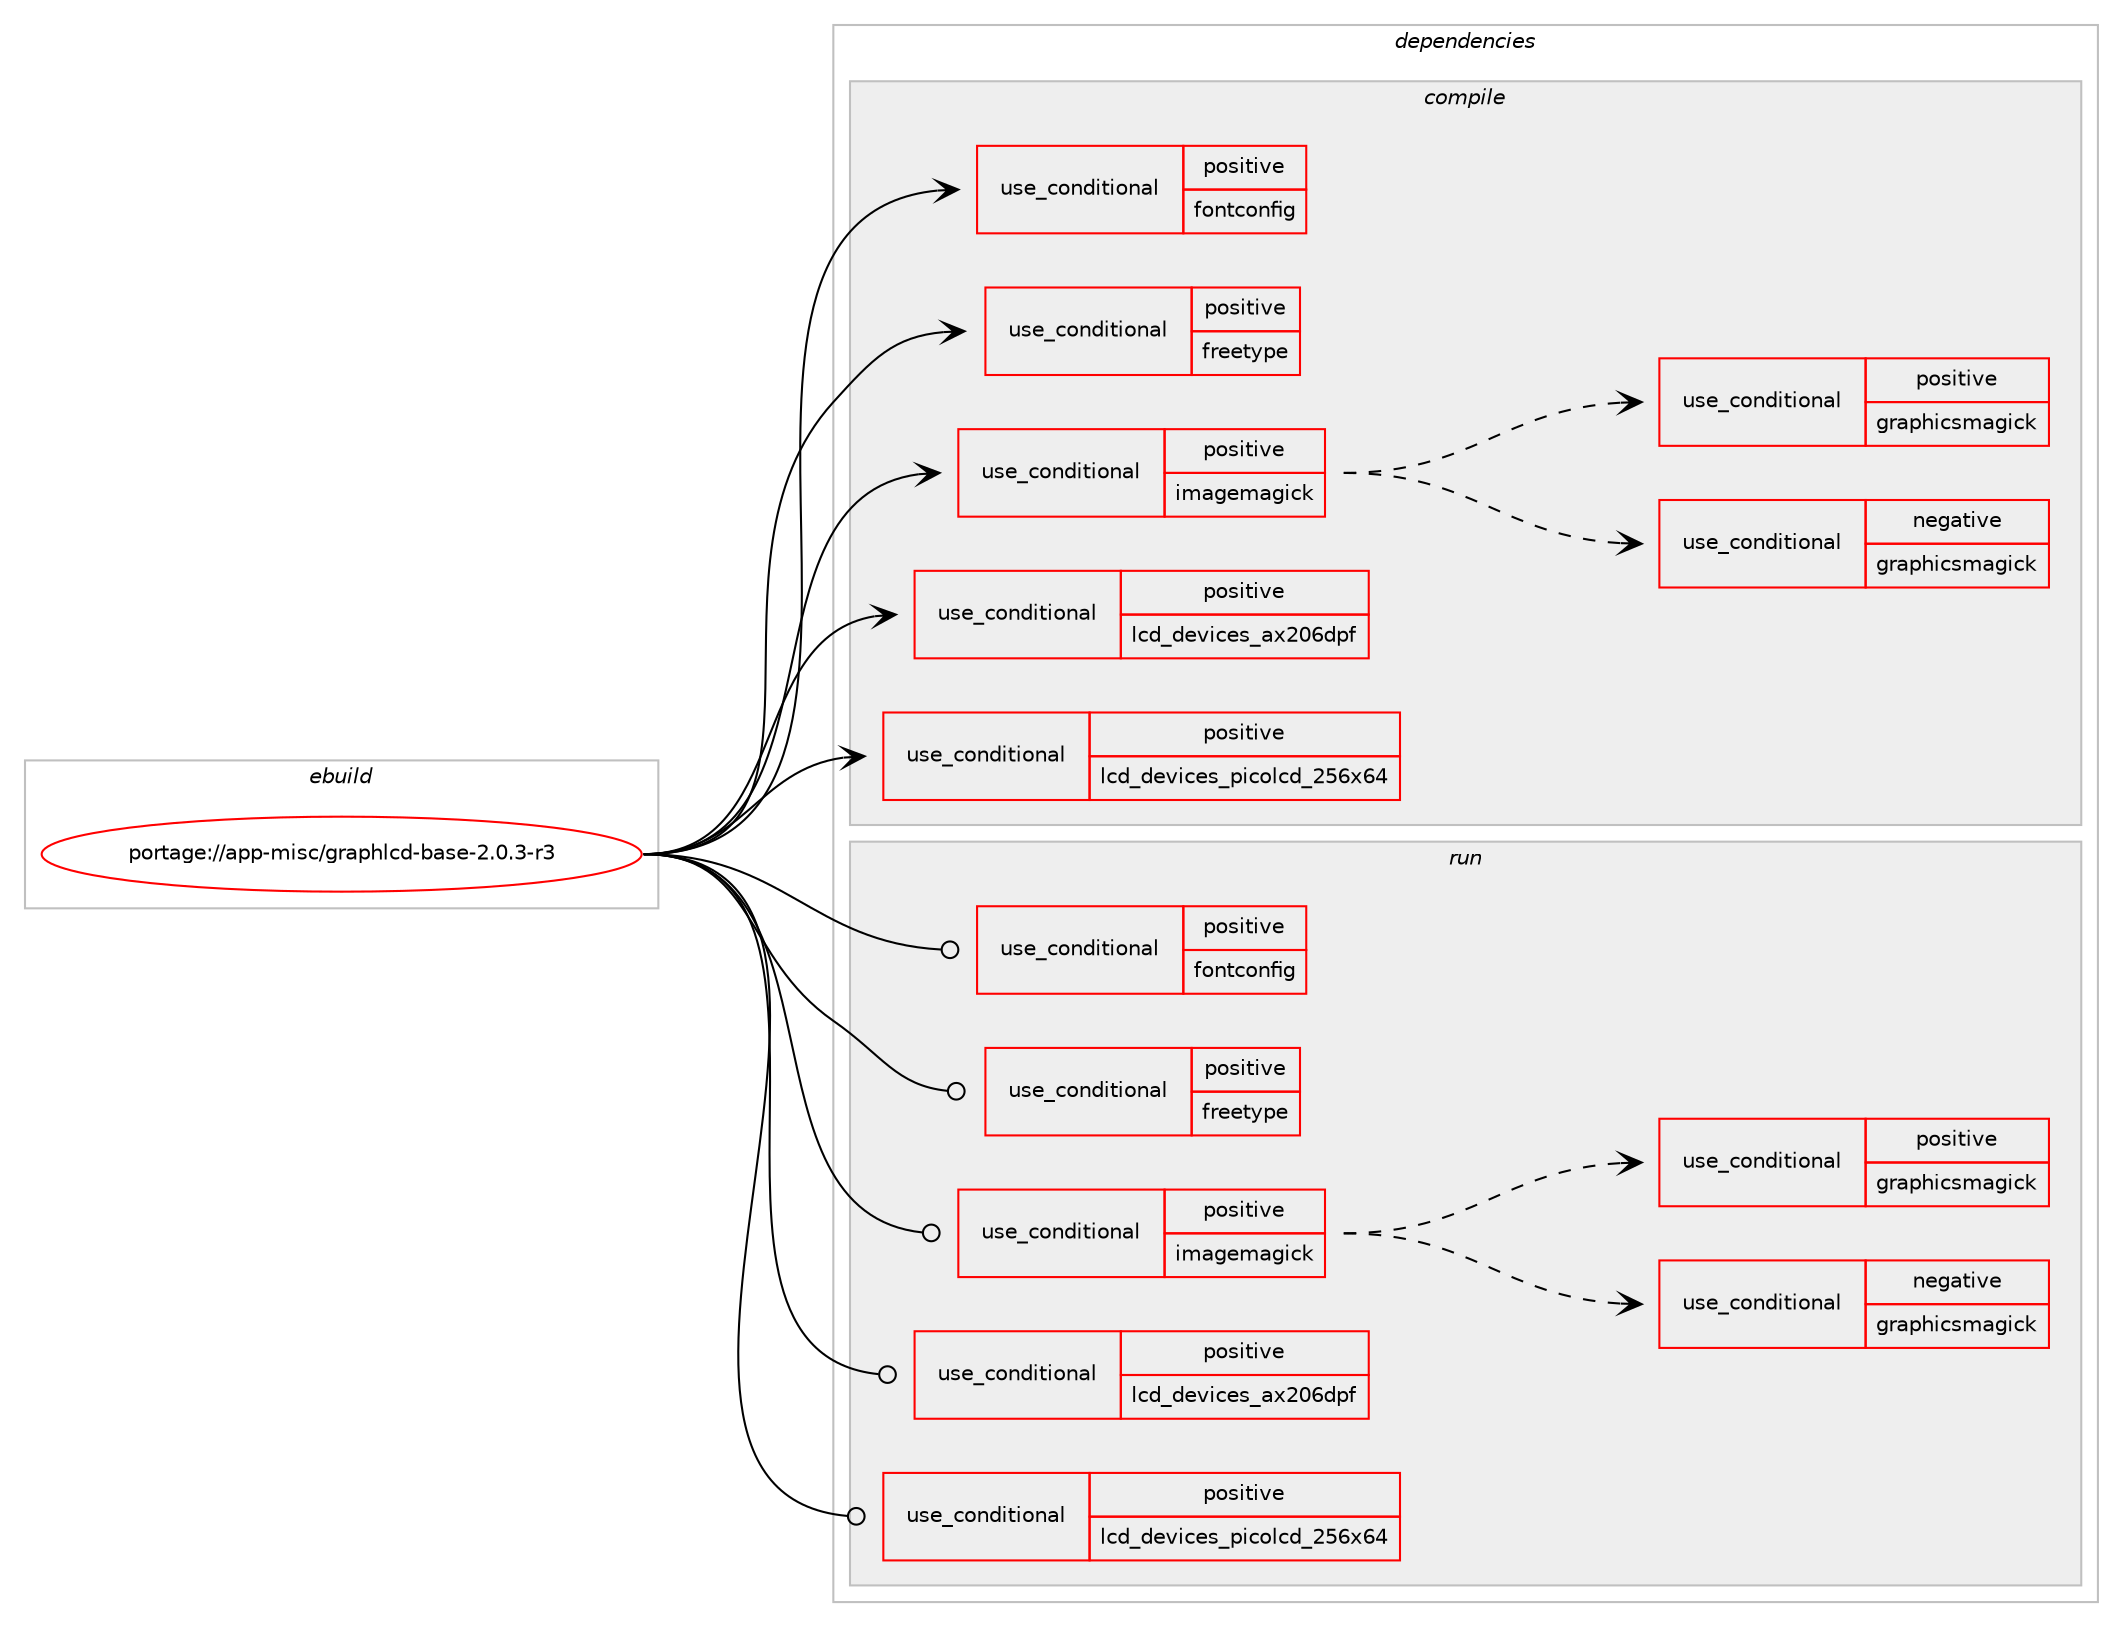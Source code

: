 digraph prolog {

# *************
# Graph options
# *************

newrank=true;
concentrate=true;
compound=true;
graph [rankdir=LR,fontname=Helvetica,fontsize=10,ranksep=1.5];#, ranksep=2.5, nodesep=0.2];
edge  [arrowhead=vee];
node  [fontname=Helvetica,fontsize=10];

# **********
# The ebuild
# **********

subgraph cluster_leftcol {
color=gray;
rank=same;
label=<<i>ebuild</i>>;
id [label="portage://app-misc/graphlcd-base-2.0.3-r3", color=red, width=4, href="../app-misc/graphlcd-base-2.0.3-r3.svg"];
}

# ****************
# The dependencies
# ****************

subgraph cluster_midcol {
color=gray;
label=<<i>dependencies</i>>;
subgraph cluster_compile {
fillcolor="#eeeeee";
style=filled;
label=<<i>compile</i>>;
subgraph cond11581 {
dependency18336 [label=<<TABLE BORDER="0" CELLBORDER="1" CELLSPACING="0" CELLPADDING="4"><TR><TD ROWSPAN="3" CELLPADDING="10">use_conditional</TD></TR><TR><TD>positive</TD></TR><TR><TD>fontconfig</TD></TR></TABLE>>, shape=none, color=red];
# *** BEGIN UNKNOWN DEPENDENCY TYPE (TODO) ***
# dependency18336 -> package_dependency(portage://app-misc/graphlcd-base-2.0.3-r3,install,no,media-libs,fontconfig,none,[,,],[slot(1.0),equal],[])
# *** END UNKNOWN DEPENDENCY TYPE (TODO) ***

}
id:e -> dependency18336:w [weight=20,style="solid",arrowhead="vee"];
subgraph cond11582 {
dependency18337 [label=<<TABLE BORDER="0" CELLBORDER="1" CELLSPACING="0" CELLPADDING="4"><TR><TD ROWSPAN="3" CELLPADDING="10">use_conditional</TD></TR><TR><TD>positive</TD></TR><TR><TD>freetype</TD></TR></TABLE>>, shape=none, color=red];
# *** BEGIN UNKNOWN DEPENDENCY TYPE (TODO) ***
# dependency18337 -> package_dependency(portage://app-misc/graphlcd-base-2.0.3-r3,install,no,media-libs,freetype,none,[,,],[slot(2),equal],[])
# *** END UNKNOWN DEPENDENCY TYPE (TODO) ***

}
id:e -> dependency18337:w [weight=20,style="solid",arrowhead="vee"];
subgraph cond11583 {
dependency18338 [label=<<TABLE BORDER="0" CELLBORDER="1" CELLSPACING="0" CELLPADDING="4"><TR><TD ROWSPAN="3" CELLPADDING="10">use_conditional</TD></TR><TR><TD>positive</TD></TR><TR><TD>imagemagick</TD></TR></TABLE>>, shape=none, color=red];
subgraph cond11584 {
dependency18339 [label=<<TABLE BORDER="0" CELLBORDER="1" CELLSPACING="0" CELLPADDING="4"><TR><TD ROWSPAN="3" CELLPADDING="10">use_conditional</TD></TR><TR><TD>negative</TD></TR><TR><TD>graphicsmagick</TD></TR></TABLE>>, shape=none, color=red];
# *** BEGIN UNKNOWN DEPENDENCY TYPE (TODO) ***
# dependency18339 -> package_dependency(portage://app-misc/graphlcd-base-2.0.3-r3,install,no,media-gfx,imagemagick,none,[,,],any_same_slot,[])
# *** END UNKNOWN DEPENDENCY TYPE (TODO) ***

}
dependency18338:e -> dependency18339:w [weight=20,style="dashed",arrowhead="vee"];
subgraph cond11585 {
dependency18340 [label=<<TABLE BORDER="0" CELLBORDER="1" CELLSPACING="0" CELLPADDING="4"><TR><TD ROWSPAN="3" CELLPADDING="10">use_conditional</TD></TR><TR><TD>positive</TD></TR><TR><TD>graphicsmagick</TD></TR></TABLE>>, shape=none, color=red];
# *** BEGIN UNKNOWN DEPENDENCY TYPE (TODO) ***
# dependency18340 -> package_dependency(portage://app-misc/graphlcd-base-2.0.3-r3,install,no,media-gfx,graphicsmagick,none,[,,],[slot(0),subslot(1.3)],[use(enable(cxx),none)])
# *** END UNKNOWN DEPENDENCY TYPE (TODO) ***

}
dependency18338:e -> dependency18340:w [weight=20,style="dashed",arrowhead="vee"];
}
id:e -> dependency18338:w [weight=20,style="solid",arrowhead="vee"];
subgraph cond11586 {
dependency18341 [label=<<TABLE BORDER="0" CELLBORDER="1" CELLSPACING="0" CELLPADDING="4"><TR><TD ROWSPAN="3" CELLPADDING="10">use_conditional</TD></TR><TR><TD>positive</TD></TR><TR><TD>lcd_devices_ax206dpf</TD></TR></TABLE>>, shape=none, color=red];
# *** BEGIN UNKNOWN DEPENDENCY TYPE (TODO) ***
# dependency18341 -> package_dependency(portage://app-misc/graphlcd-base-2.0.3-r3,install,no,virtual,libusb,none,[,,],[slot(0)],[])
# *** END UNKNOWN DEPENDENCY TYPE (TODO) ***

}
id:e -> dependency18341:w [weight=20,style="solid",arrowhead="vee"];
subgraph cond11587 {
dependency18342 [label=<<TABLE BORDER="0" CELLBORDER="1" CELLSPACING="0" CELLPADDING="4"><TR><TD ROWSPAN="3" CELLPADDING="10">use_conditional</TD></TR><TR><TD>positive</TD></TR><TR><TD>lcd_devices_picolcd_256x64</TD></TR></TABLE>>, shape=none, color=red];
# *** BEGIN UNKNOWN DEPENDENCY TYPE (TODO) ***
# dependency18342 -> package_dependency(portage://app-misc/graphlcd-base-2.0.3-r3,install,no,virtual,libusb,none,[,,],[slot(0)],[])
# *** END UNKNOWN DEPENDENCY TYPE (TODO) ***

}
id:e -> dependency18342:w [weight=20,style="solid",arrowhead="vee"];
# *** BEGIN UNKNOWN DEPENDENCY TYPE (TODO) ***
# id -> package_dependency(portage://app-misc/graphlcd-base-2.0.3-r3,install,no,dev-libs,libhid,none,[,,],[],[])
# *** END UNKNOWN DEPENDENCY TYPE (TODO) ***

# *** BEGIN UNKNOWN DEPENDENCY TYPE (TODO) ***
# id -> package_dependency(portage://app-misc/graphlcd-base-2.0.3-r3,install,no,net-libs,libvncserver,none,[,,],[],[])
# *** END UNKNOWN DEPENDENCY TYPE (TODO) ***

}
subgraph cluster_compileandrun {
fillcolor="#eeeeee";
style=filled;
label=<<i>compile and run</i>>;
}
subgraph cluster_run {
fillcolor="#eeeeee";
style=filled;
label=<<i>run</i>>;
subgraph cond11588 {
dependency18343 [label=<<TABLE BORDER="0" CELLBORDER="1" CELLSPACING="0" CELLPADDING="4"><TR><TD ROWSPAN="3" CELLPADDING="10">use_conditional</TD></TR><TR><TD>positive</TD></TR><TR><TD>fontconfig</TD></TR></TABLE>>, shape=none, color=red];
# *** BEGIN UNKNOWN DEPENDENCY TYPE (TODO) ***
# dependency18343 -> package_dependency(portage://app-misc/graphlcd-base-2.0.3-r3,run,no,media-libs,fontconfig,none,[,,],[slot(1.0),equal],[])
# *** END UNKNOWN DEPENDENCY TYPE (TODO) ***

}
id:e -> dependency18343:w [weight=20,style="solid",arrowhead="odot"];
subgraph cond11589 {
dependency18344 [label=<<TABLE BORDER="0" CELLBORDER="1" CELLSPACING="0" CELLPADDING="4"><TR><TD ROWSPAN="3" CELLPADDING="10">use_conditional</TD></TR><TR><TD>positive</TD></TR><TR><TD>freetype</TD></TR></TABLE>>, shape=none, color=red];
# *** BEGIN UNKNOWN DEPENDENCY TYPE (TODO) ***
# dependency18344 -> package_dependency(portage://app-misc/graphlcd-base-2.0.3-r3,run,no,media-libs,freetype,none,[,,],[slot(2),equal],[])
# *** END UNKNOWN DEPENDENCY TYPE (TODO) ***

}
id:e -> dependency18344:w [weight=20,style="solid",arrowhead="odot"];
subgraph cond11590 {
dependency18345 [label=<<TABLE BORDER="0" CELLBORDER="1" CELLSPACING="0" CELLPADDING="4"><TR><TD ROWSPAN="3" CELLPADDING="10">use_conditional</TD></TR><TR><TD>positive</TD></TR><TR><TD>imagemagick</TD></TR></TABLE>>, shape=none, color=red];
subgraph cond11591 {
dependency18346 [label=<<TABLE BORDER="0" CELLBORDER="1" CELLSPACING="0" CELLPADDING="4"><TR><TD ROWSPAN="3" CELLPADDING="10">use_conditional</TD></TR><TR><TD>negative</TD></TR><TR><TD>graphicsmagick</TD></TR></TABLE>>, shape=none, color=red];
# *** BEGIN UNKNOWN DEPENDENCY TYPE (TODO) ***
# dependency18346 -> package_dependency(portage://app-misc/graphlcd-base-2.0.3-r3,run,no,media-gfx,imagemagick,none,[,,],any_same_slot,[])
# *** END UNKNOWN DEPENDENCY TYPE (TODO) ***

}
dependency18345:e -> dependency18346:w [weight=20,style="dashed",arrowhead="vee"];
subgraph cond11592 {
dependency18347 [label=<<TABLE BORDER="0" CELLBORDER="1" CELLSPACING="0" CELLPADDING="4"><TR><TD ROWSPAN="3" CELLPADDING="10">use_conditional</TD></TR><TR><TD>positive</TD></TR><TR><TD>graphicsmagick</TD></TR></TABLE>>, shape=none, color=red];
# *** BEGIN UNKNOWN DEPENDENCY TYPE (TODO) ***
# dependency18347 -> package_dependency(portage://app-misc/graphlcd-base-2.0.3-r3,run,no,media-gfx,graphicsmagick,none,[,,],[slot(0),subslot(1.3)],[use(enable(cxx),none)])
# *** END UNKNOWN DEPENDENCY TYPE (TODO) ***

}
dependency18345:e -> dependency18347:w [weight=20,style="dashed",arrowhead="vee"];
}
id:e -> dependency18345:w [weight=20,style="solid",arrowhead="odot"];
subgraph cond11593 {
dependency18348 [label=<<TABLE BORDER="0" CELLBORDER="1" CELLSPACING="0" CELLPADDING="4"><TR><TD ROWSPAN="3" CELLPADDING="10">use_conditional</TD></TR><TR><TD>positive</TD></TR><TR><TD>lcd_devices_ax206dpf</TD></TR></TABLE>>, shape=none, color=red];
# *** BEGIN UNKNOWN DEPENDENCY TYPE (TODO) ***
# dependency18348 -> package_dependency(portage://app-misc/graphlcd-base-2.0.3-r3,run,no,virtual,libusb,none,[,,],[slot(0)],[])
# *** END UNKNOWN DEPENDENCY TYPE (TODO) ***

}
id:e -> dependency18348:w [weight=20,style="solid",arrowhead="odot"];
subgraph cond11594 {
dependency18349 [label=<<TABLE BORDER="0" CELLBORDER="1" CELLSPACING="0" CELLPADDING="4"><TR><TD ROWSPAN="3" CELLPADDING="10">use_conditional</TD></TR><TR><TD>positive</TD></TR><TR><TD>lcd_devices_picolcd_256x64</TD></TR></TABLE>>, shape=none, color=red];
# *** BEGIN UNKNOWN DEPENDENCY TYPE (TODO) ***
# dependency18349 -> package_dependency(portage://app-misc/graphlcd-base-2.0.3-r3,run,no,virtual,libusb,none,[,,],[slot(0)],[])
# *** END UNKNOWN DEPENDENCY TYPE (TODO) ***

}
id:e -> dependency18349:w [weight=20,style="solid",arrowhead="odot"];
# *** BEGIN UNKNOWN DEPENDENCY TYPE (TODO) ***
# id -> package_dependency(portage://app-misc/graphlcd-base-2.0.3-r3,run,no,dev-libs,libhid,none,[,,],[],[])
# *** END UNKNOWN DEPENDENCY TYPE (TODO) ***

# *** BEGIN UNKNOWN DEPENDENCY TYPE (TODO) ***
# id -> package_dependency(portage://app-misc/graphlcd-base-2.0.3-r3,run,no,net-libs,libvncserver,none,[,,],[],[])
# *** END UNKNOWN DEPENDENCY TYPE (TODO) ***

}
}

# **************
# The candidates
# **************

subgraph cluster_choices {
rank=same;
color=gray;
label=<<i>candidates</i>>;

}

}

